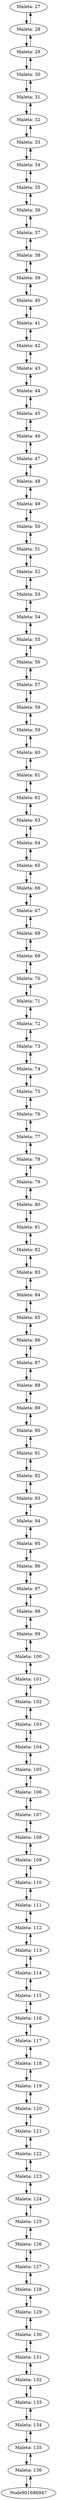 digraph listacircular {
Node1770586372[label="Maleta: 27"];
Node1770586372->Node831888293;
Node831888293->Node1770586372;
Node831888293[label="Maleta: 28"];
Node831888293->Node1922447995;
Node1922447995->Node831888293;
Node1922447995[label="Maleta: 29"];
Node1922447995->Node203017164;
Node203017164->Node1922447995;
Node203017164[label="Maleta: 30"];
Node203017164->Node758741610;
Node758741610->Node203017164;
Node758741610[label="Maleta: 31"];
Node758741610->Node812418267;
Node812418267->Node758741610;
Node812418267[label="Maleta: 32"];
Node812418267->Node1944724815;
Node1944724815->Node812418267;
Node1944724815[label="Maleta: 33"];
Node1944724815->Node837801813;
Node837801813->Node1944724815;
Node837801813[label="Maleta: 34"];
Node837801813->Node1474494760;
Node1474494760->Node837801813;
Node1474494760[label="Maleta: 35"];
Node1474494760->Node66919763;
Node66919763->Node1474494760;
Node66919763[label="Maleta: 36"];
Node66919763->Node564101182;
Node564101182->Node66919763;
Node564101182[label="Maleta: 37"];
Node564101182->Node1845870119;
Node1845870119->Node564101182;
Node1845870119[label="Maleta: 38"];
Node1845870119->Node564140174;
Node564140174->Node1845870119;
Node564140174[label="Maleta: 39"];
Node564140174->Node1247579756;
Node1247579756->Node564140174;
Node1247579756[label="Maleta: 40"];
Node1247579756->Node396327273;
Node396327273->Node1247579756;
Node396327273[label="Maleta: 41"];
Node396327273->Node1411914043;
Node1411914043->Node396327273;
Node1411914043[label="Maleta: 42"];
Node1411914043->Node1970081624;
Node1970081624->Node1411914043;
Node1970081624[label="Maleta: 43"];
Node1970081624->Node1533857911;
Node1533857911->Node1970081624;
Node1533857911[label="Maleta: 44"];
Node1533857911->Node928296514;
Node928296514->Node1533857911;
Node928296514[label="Maleta: 45"];
Node928296514->Node589404242;
Node589404242->Node928296514;
Node589404242[label="Maleta: 46"];
Node589404242->Node1051411617;
Node1051411617->Node589404242;
Node1051411617[label="Maleta: 47"];
Node1051411617->Node66704491;
Node66704491->Node1051411617;
Node66704491[label="Maleta: 48"];
Node66704491->Node135988546;
Node135988546->Node66704491;
Node135988546[label="Maleta: 49"];
Node135988546->Node93201899;
Node93201899->Node135988546;
Node93201899[label="Maleta: 50"];
Node93201899->Node738179480;
Node738179480->Node93201899;
Node738179480[label="Maleta: 51"];
Node738179480->Node604659805;
Node604659805->Node738179480;
Node604659805[label="Maleta: 52"];
Node604659805->Node1961578635;
Node1961578635->Node604659805;
Node1961578635[label="Maleta: 53"];
Node1961578635->Node4096640;
Node4096640->Node1961578635;
Node4096640[label="Maleta: 54"];
Node4096640->Node1457244262;
Node1457244262->Node4096640;
Node1457244262[label="Maleta: 55"];
Node1457244262->Node556028520;
Node556028520->Node1457244262;
Node556028520[label="Maleta: 56"];
Node556028520->Node258290127;
Node258290127->Node556028520;
Node258290127[label="Maleta: 57"];
Node258290127->Node2075891745;
Node2075891745->Node258290127;
Node2075891745[label="Maleta: 58"];
Node2075891745->Node1932257224;
Node1932257224->Node2075891745;
Node1932257224[label="Maleta: 59"];
Node1932257224->Node1889492183;
Node1889492183->Node1932257224;
Node1889492183[label="Maleta: 60"];
Node1889492183->Node1448271938;
Node1448271938->Node1889492183;
Node1448271938[label="Maleta: 61"];
Node1448271938->Node1896812601;
Node1896812601->Node1448271938;
Node1896812601[label="Maleta: 62"];
Node1896812601->Node1572256887;
Node1572256887->Node1896812601;
Node1572256887[label="Maleta: 63"];
Node1572256887->Node1472539378;
Node1472539378->Node1572256887;
Node1472539378[label="Maleta: 64"];
Node1472539378->Node383025336;
Node383025336->Node1472539378;
Node383025336[label="Maleta: 65"];
Node383025336->Node533976195;
Node533976195->Node383025336;
Node533976195[label="Maleta: 66"];
Node533976195->Node2003736074;
Node2003736074->Node533976195;
Node2003736074[label="Maleta: 67"];
Node2003736074->Node159559855;
Node159559855->Node2003736074;
Node159559855[label="Maleta: 68"];
Node159559855->Node1004609639;
Node1004609639->Node159559855;
Node1004609639[label="Maleta: 69"];
Node1004609639->Node983010388;
Node983010388->Node1004609639;
Node983010388[label="Maleta: 70"];
Node983010388->Node961184714;
Node961184714->Node983010388;
Node961184714[label="Maleta: 71"];
Node961184714->Node626088836;
Node626088836->Node961184714;
Node626088836[label="Maleta: 72"];
Node626088836->Node385987921;
Node385987921->Node626088836;
Node385987921[label="Maleta: 73"];
Node385987921->Node301100745;
Node301100745->Node385987921;
Node301100745[label="Maleta: 74"];
Node301100745->Node2085350382;
Node2085350382->Node301100745;
Node2085350382[label="Maleta: 75"];
Node2085350382->Node1407779480;
Node1407779480->Node2085350382;
Node1407779480[label="Maleta: 76"];
Node1407779480->Node1230540425;
Node1230540425->Node1407779480;
Node1230540425[label="Maleta: 77"];
Node1230540425->Node1264465229;
Node1264465229->Node1230540425;
Node1264465229[label="Maleta: 78"];
Node1264465229->Node1760146259;
Node1760146259->Node1264465229;
Node1760146259[label="Maleta: 79"];
Node1760146259->Node1938788628;
Node1938788628->Node1760146259;
Node1938788628[label="Maleta: 80"];
Node1938788628->Node2125362474;
Node2125362474->Node1938788628;
Node2125362474[label="Maleta: 81"];
Node2125362474->Node1155585007;
Node1155585007->Node2125362474;
Node1155585007[label="Maleta: 82"];
Node1155585007->Node1630966539;
Node1630966539->Node1155585007;
Node1630966539[label="Maleta: 83"];
Node1630966539->Node1849600264;
Node1849600264->Node1630966539;
Node1849600264[label="Maleta: 84"];
Node1849600264->Node1664386752;
Node1664386752->Node1849600264;
Node1664386752[label="Maleta: 85"];
Node1664386752->Node562650850;
Node562650850->Node1664386752;
Node562650850[label="Maleta: 86"];
Node562650850->Node1962028819;
Node1962028819->Node562650850;
Node1962028819[label="Maleta: 87"];
Node1962028819->Node1864351340;
Node1864351340->Node1962028819;
Node1864351340[label="Maleta: 88"];
Node1864351340->Node685385673;
Node685385673->Node1864351340;
Node685385673[label="Maleta: 89"];
Node685385673->Node1129255550;
Node1129255550->Node685385673;
Node1129255550[label="Maleta: 90"];
Node1129255550->Node639645619;
Node639645619->Node1129255550;
Node639645619[label="Maleta: 91"];
Node639645619->Node886964677;
Node886964677->Node639645619;
Node886964677[label="Maleta: 92"];
Node886964677->Node1304661240;
Node1304661240->Node886964677;
Node1304661240[label="Maleta: 93"];
Node1304661240->Node1990503388;
Node1990503388->Node1304661240;
Node1990503388[label="Maleta: 94"];
Node1990503388->Node1360959252;
Node1360959252->Node1990503388;
Node1360959252[label="Maleta: 95"];
Node1360959252->Node353002715;
Node353002715->Node1360959252;
Node353002715[label="Maleta: 96"];
Node353002715->Node1149214414;
Node1149214414->Node353002715;
Node1149214414[label="Maleta: 97"];
Node1149214414->Node399910870;
Node399910870->Node1149214414;
Node399910870[label="Maleta: 98"];
Node399910870->Node852866063;
Node852866063->Node399910870;
Node852866063[label="Maleta: 99"];
Node852866063->Node1950298674;
Node1950298674->Node852866063;
Node1950298674[label="Maleta: 100"];
Node1950298674->Node1276009365;
Node1276009365->Node1950298674;
Node1276009365[label="Maleta: 101"];
Node1276009365->Node1782594901;
Node1782594901->Node1276009365;
Node1782594901[label="Maleta: 102"];
Node1782594901->Node1965722078;
Node1965722078->Node1782594901;
Node1965722078[label="Maleta: 103"];
Node1965722078->Node2013891563;
Node2013891563->Node1965722078;
Node2013891563[label="Maleta: 104"];
Node2013891563->Node1181070732;
Node1181070732->Node2013891563;
Node1181070732[label="Maleta: 105"];
Node1181070732->Node765756032;
Node765756032->Node1181070732;
Node765756032[label="Maleta: 106"];
Node765756032->Node216111763;
Node216111763->Node765756032;
Node216111763[label="Maleta: 107"];
Node216111763->Node939728439;
Node939728439->Node216111763;
Node939728439[label="Maleta: 108"];
Node939728439->Node1403065710;
Node1403065710->Node939728439;
Node1403065710[label="Maleta: 109"];
Node1403065710->Node1511537944;
Node1511537944->Node1403065710;
Node1511537944[label="Maleta: 110"];
Node1511537944->Node1512903114;
Node1512903114->Node1511537944;
Node1512903114[label="Maleta: 111"];
Node1512903114->Node2055167518;
Node2055167518->Node1512903114;
Node2055167518[label="Maleta: 112"];
Node2055167518->Node565067354;
Node565067354->Node2055167518;
Node565067354[label="Maleta: 113"];
Node565067354->Node977610634;
Node977610634->Node565067354;
Node977610634[label="Maleta: 114"];
Node977610634->Node139776585;
Node139776585->Node977610634;
Node139776585[label="Maleta: 115"];
Node139776585->Node140243699;
Node140243699->Node139776585;
Node140243699[label="Maleta: 116"];
Node140243699->Node1490506060;
Node1490506060->Node140243699;
Node1490506060[label="Maleta: 117"];
Node1490506060->Node1262310571;
Node1262310571->Node1490506060;
Node1262310571[label="Maleta: 118"];
Node1262310571->Node1700073759;
Node1700073759->Node1262310571;
Node1700073759[label="Maleta: 119"];
Node1700073759->Node852409132;
Node852409132->Node1700073759;
Node852409132[label="Maleta: 120"];
Node852409132->Node1349636360;
Node1349636360->Node852409132;
Node1349636360[label="Maleta: 121"];
Node1349636360->Node1908957089;
Node1908957089->Node1349636360;
Node1908957089[label="Maleta: 122"];
Node1908957089->Node1020818798;
Node1020818798->Node1908957089;
Node1020818798[label="Maleta: 123"];
Node1020818798->Node2072559106;
Node2072559106->Node1020818798;
Node2072559106[label="Maleta: 124"];
Node2072559106->Node623892970;
Node623892970->Node2072559106;
Node623892970[label="Maleta: 125"];
Node623892970->Node380223417;
Node380223417->Node623892970;
Node380223417[label="Maleta: 126"];
Node380223417->Node1764088583;
Node1764088583->Node380223417;
Node1764088583[label="Maleta: 127"];
Node1764088583->Node1466105999;
Node1466105999->Node1764088583;
Node1466105999[label="Maleta: 128"];
Node1466105999->Node215507712;
Node215507712->Node1466105999;
Node215507712[label="Maleta: 129"];
Node215507712->Node1465336149;
Node1465336149->Node215507712;
Node1465336149[label="Maleta: 130"];
Node1465336149->Node283985243;
Node283985243->Node1465336149;
Node283985243[label="Maleta: 131"];
Node283985243->Node1606764721;
Node1606764721->Node283985243;
Node1606764721[label="Maleta: 132"];
Node1606764721->Node281735210;
Node281735210->Node1606764721;
Node281735210[label="Maleta: 133"];
Node281735210->Node2113554063;
Node2113554063->Node281735210;
Node2113554063[label="Maleta: 134"];
Node2113554063->Node130487286;
Node130487286->Node2113554063;
Node130487286[label="Maleta: 135"];
Node130487286->Node1924285311;
Node1924285311->Node130487286;
Node1924285311[label="Maleta: 136"];
Node1924285311->Node901686947;
Node901686947->Node1924285311;

}
